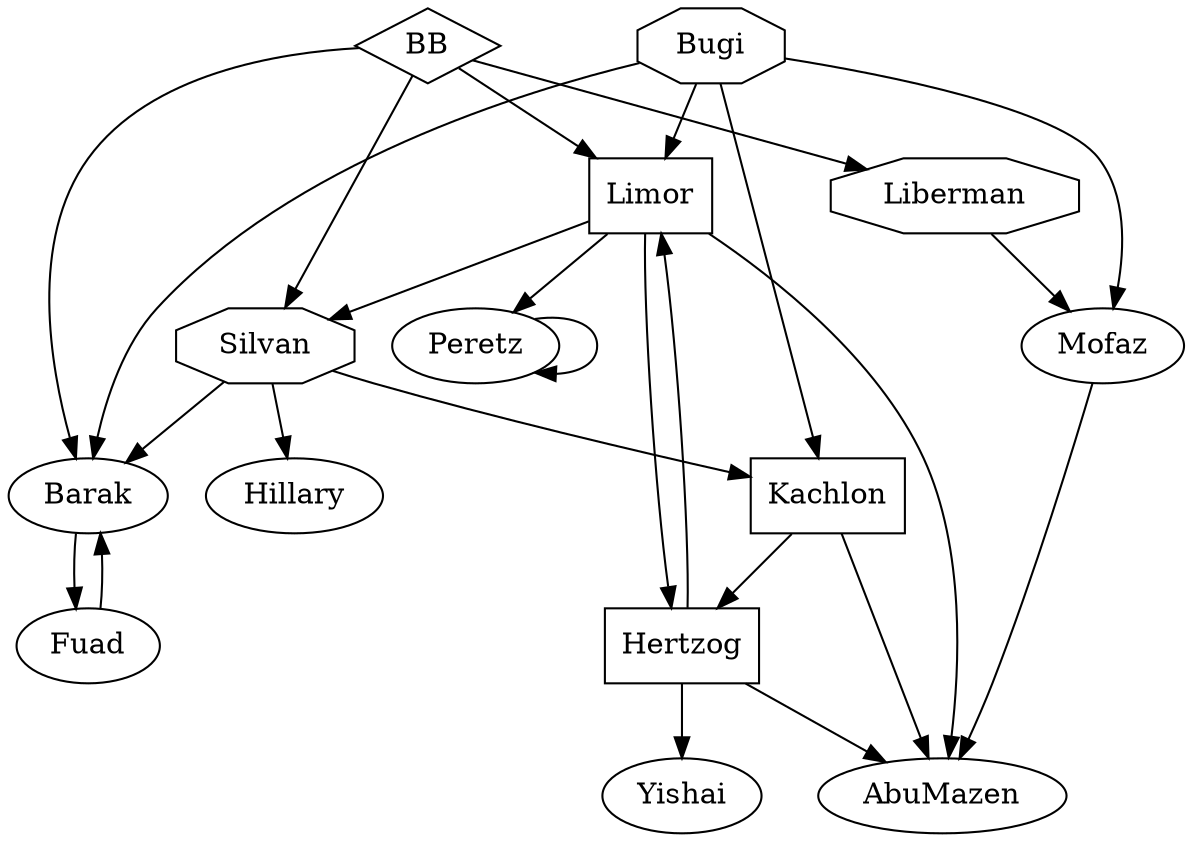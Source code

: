 digraph G {
 node [shape = diamond]; 
 	BB
 node [shape = box]; 
 	Limor
 	Hertzog
 	Kachlon
 node [shape = octagon]; 
  Silvan
  Bugi
  Liberman
 node [shape = ellipse];
  BB -> Silvan
  BB -> Limor
  BB -> Barak
  BB -> Liberman
  Bugi -> Limor
  Bugi -> Barak
  Bugi -> Kachlon
  Bugi -> Mofaz
  Limor -> Hertzog
  Limor -> Peretz
  Limor -> Silvan
  Limor -> AbuMazen
  Kachlon -> Hertzog
  Kachlon -> AbuMazen
  Barak -> Fuad -> Barak
  Silvan -> Barak
  Silvan -> Kachlon
  Silvan -> Hillary
  Liberman -> Mofaz
  Hertzog -> Limor
  Hertzog -> Yishai
  Hertzog -> AbuMazen
  Mofaz -> AbuMazen
  Peretz -> Peretz
 
  
}
